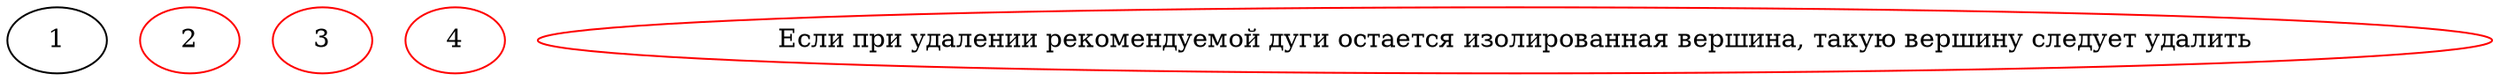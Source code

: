 digraph IsolatedVertices 
{
    1;
    2 [color=red];
    3 [color=red];
    4 [color=red];
    c[color = red label = "Если при удалении рекомендуемой дуги остается изолированная вершина, такую вершину следует удалить"];
}